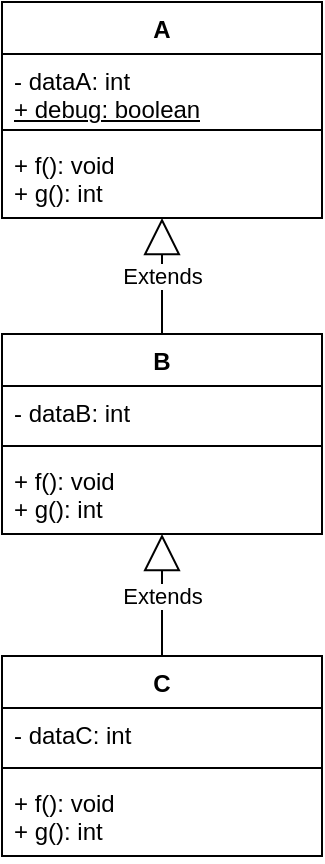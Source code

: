 <mxfile version="13.7.9" type="device"><diagram id="bmmjwFzcDrLNMM-SirQ1" name="Page-1"><mxGraphModel dx="946" dy="614" grid="1" gridSize="10" guides="1" tooltips="1" connect="1" arrows="1" fold="1" page="1" pageScale="1" pageWidth="850" pageHeight="1100" math="0" shadow="0"><root><mxCell id="0"/><mxCell id="1" parent="0"/><mxCell id="jNl21sycyaNViF--VaSL-10" value="B" style="swimlane;fontStyle=1;align=center;verticalAlign=top;childLayout=stackLayout;horizontal=1;startSize=26;horizontalStack=0;resizeParent=1;resizeParentMax=0;resizeLast=0;collapsible=1;marginBottom=0;" vertex="1" parent="1"><mxGeometry x="160" y="206" width="160" height="100" as="geometry"/></mxCell><mxCell id="jNl21sycyaNViF--VaSL-11" value="- dataB: int" style="text;strokeColor=none;fillColor=none;align=left;verticalAlign=top;spacingLeft=4;spacingRight=4;overflow=hidden;rotatable=0;points=[[0,0.5],[1,0.5]];portConstraint=eastwest;" vertex="1" parent="jNl21sycyaNViF--VaSL-10"><mxGeometry y="26" width="160" height="26" as="geometry"/></mxCell><mxCell id="jNl21sycyaNViF--VaSL-12" value="" style="line;strokeWidth=1;fillColor=none;align=left;verticalAlign=middle;spacingTop=-1;spacingLeft=3;spacingRight=3;rotatable=0;labelPosition=right;points=[];portConstraint=eastwest;" vertex="1" parent="jNl21sycyaNViF--VaSL-10"><mxGeometry y="52" width="160" height="8" as="geometry"/></mxCell><mxCell id="jNl21sycyaNViF--VaSL-13" value="+ f(): void&#10;+ g(): int" style="text;strokeColor=none;fillColor=none;align=left;verticalAlign=top;spacingLeft=4;spacingRight=4;overflow=hidden;rotatable=0;points=[[0,0.5],[1,0.5]];portConstraint=eastwest;" vertex="1" parent="jNl21sycyaNViF--VaSL-10"><mxGeometry y="60" width="160" height="40" as="geometry"/></mxCell><mxCell id="jNl21sycyaNViF--VaSL-6" value="C" style="swimlane;fontStyle=1;align=center;verticalAlign=top;childLayout=stackLayout;horizontal=1;startSize=26;horizontalStack=0;resizeParent=1;resizeParentMax=0;resizeLast=0;collapsible=1;marginBottom=0;" vertex="1" parent="1"><mxGeometry x="160" y="367" width="160" height="100" as="geometry"/></mxCell><mxCell id="jNl21sycyaNViF--VaSL-7" value="- dataC: int" style="text;strokeColor=none;fillColor=none;align=left;verticalAlign=top;spacingLeft=4;spacingRight=4;overflow=hidden;rotatable=0;points=[[0,0.5],[1,0.5]];portConstraint=eastwest;" vertex="1" parent="jNl21sycyaNViF--VaSL-6"><mxGeometry y="26" width="160" height="26" as="geometry"/></mxCell><mxCell id="jNl21sycyaNViF--VaSL-8" value="" style="line;strokeWidth=1;fillColor=none;align=left;verticalAlign=middle;spacingTop=-1;spacingLeft=3;spacingRight=3;rotatable=0;labelPosition=right;points=[];portConstraint=eastwest;" vertex="1" parent="jNl21sycyaNViF--VaSL-6"><mxGeometry y="52" width="160" height="8" as="geometry"/></mxCell><mxCell id="jNl21sycyaNViF--VaSL-9" value="+ f(): void&#10;+ g(): int" style="text;strokeColor=none;fillColor=none;align=left;verticalAlign=top;spacingLeft=4;spacingRight=4;overflow=hidden;rotatable=0;points=[[0,0.5],[1,0.5]];portConstraint=eastwest;" vertex="1" parent="jNl21sycyaNViF--VaSL-6"><mxGeometry y="60" width="160" height="40" as="geometry"/></mxCell><mxCell id="jNl21sycyaNViF--VaSL-2" value="A" style="swimlane;fontStyle=1;align=center;verticalAlign=top;childLayout=stackLayout;horizontal=1;startSize=26;horizontalStack=0;resizeParent=1;resizeParentMax=0;resizeLast=0;collapsible=1;marginBottom=0;" vertex="1" parent="1"><mxGeometry x="160" y="40" width="160" height="108" as="geometry"/></mxCell><mxCell id="jNl21sycyaNViF--VaSL-3" value="- dataA: int&lt;br&gt;&lt;u&gt;+ debug: boolean&lt;/u&gt;" style="text;strokeColor=none;fillColor=none;align=left;verticalAlign=top;spacingLeft=4;spacingRight=4;overflow=hidden;rotatable=0;points=[[0,0.5],[1,0.5]];portConstraint=eastwest;fontStyle=0;html=1;" vertex="1" parent="jNl21sycyaNViF--VaSL-2"><mxGeometry y="26" width="160" height="34" as="geometry"/></mxCell><mxCell id="jNl21sycyaNViF--VaSL-4" value="" style="line;strokeWidth=1;fillColor=none;align=left;verticalAlign=middle;spacingTop=-1;spacingLeft=3;spacingRight=3;rotatable=0;labelPosition=right;points=[];portConstraint=eastwest;" vertex="1" parent="jNl21sycyaNViF--VaSL-2"><mxGeometry y="60" width="160" height="8" as="geometry"/></mxCell><mxCell id="jNl21sycyaNViF--VaSL-5" value="+ f(): void&#10;+ g(): int" style="text;strokeColor=none;fillColor=none;align=left;verticalAlign=top;spacingLeft=4;spacingRight=4;overflow=hidden;rotatable=0;points=[[0,0.5],[1,0.5]];portConstraint=eastwest;" vertex="1" parent="jNl21sycyaNViF--VaSL-2"><mxGeometry y="68" width="160" height="40" as="geometry"/></mxCell><mxCell id="jNl21sycyaNViF--VaSL-14" value="Extends" style="endArrow=block;endSize=16;endFill=0;html=1;" edge="1" parent="1" source="jNl21sycyaNViF--VaSL-10" target="jNl21sycyaNViF--VaSL-2"><mxGeometry width="160" relative="1" as="geometry"><mxPoint x="80" y="160" as="sourcePoint"/><mxPoint x="240" y="160" as="targetPoint"/></mxGeometry></mxCell><mxCell id="jNl21sycyaNViF--VaSL-15" value="Extends" style="endArrow=block;endSize=16;endFill=0;html=1;" edge="1" parent="1" source="jNl21sycyaNViF--VaSL-6" target="jNl21sycyaNViF--VaSL-10"><mxGeometry width="160" relative="1" as="geometry"><mxPoint x="250" y="200" as="sourcePoint"/><mxPoint x="250" y="136" as="targetPoint"/></mxGeometry></mxCell></root></mxGraphModel></diagram></mxfile>